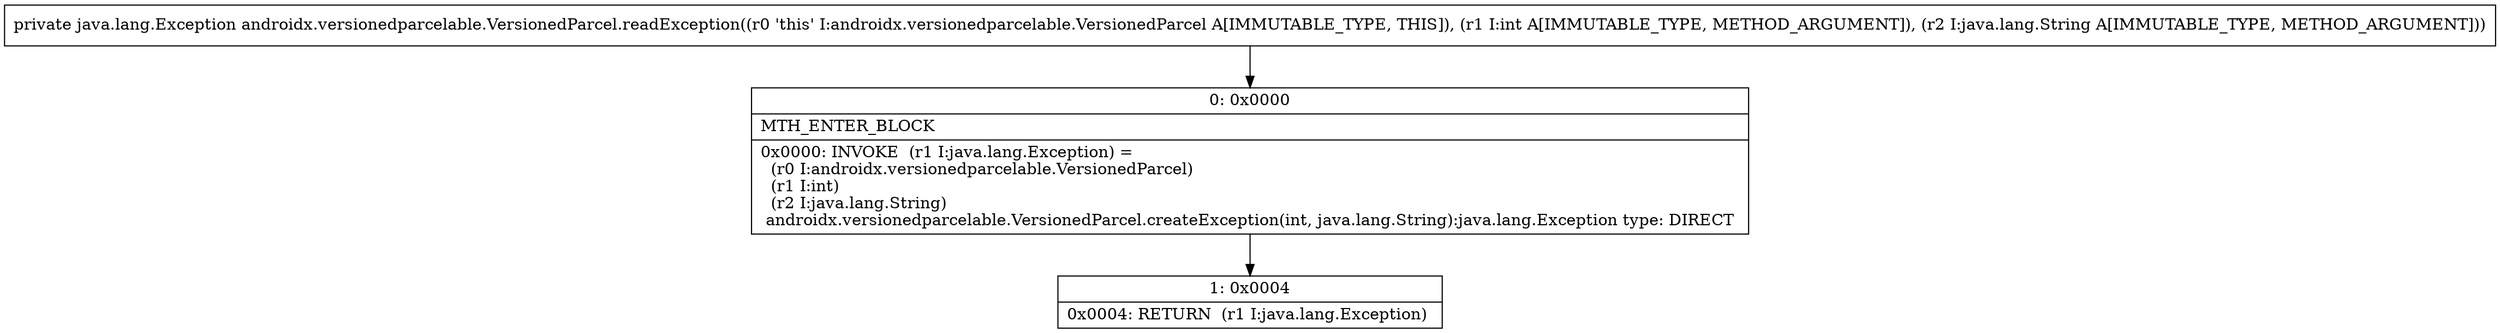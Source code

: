 digraph "CFG forandroidx.versionedparcelable.VersionedParcel.readException(ILjava\/lang\/String;)Ljava\/lang\/Exception;" {
Node_0 [shape=record,label="{0\:\ 0x0000|MTH_ENTER_BLOCK\l|0x0000: INVOKE  (r1 I:java.lang.Exception) = \l  (r0 I:androidx.versionedparcelable.VersionedParcel)\l  (r1 I:int)\l  (r2 I:java.lang.String)\l androidx.versionedparcelable.VersionedParcel.createException(int, java.lang.String):java.lang.Exception type: DIRECT \l}"];
Node_1 [shape=record,label="{1\:\ 0x0004|0x0004: RETURN  (r1 I:java.lang.Exception) \l}"];
MethodNode[shape=record,label="{private java.lang.Exception androidx.versionedparcelable.VersionedParcel.readException((r0 'this' I:androidx.versionedparcelable.VersionedParcel A[IMMUTABLE_TYPE, THIS]), (r1 I:int A[IMMUTABLE_TYPE, METHOD_ARGUMENT]), (r2 I:java.lang.String A[IMMUTABLE_TYPE, METHOD_ARGUMENT])) }"];
MethodNode -> Node_0;
Node_0 -> Node_1;
}

